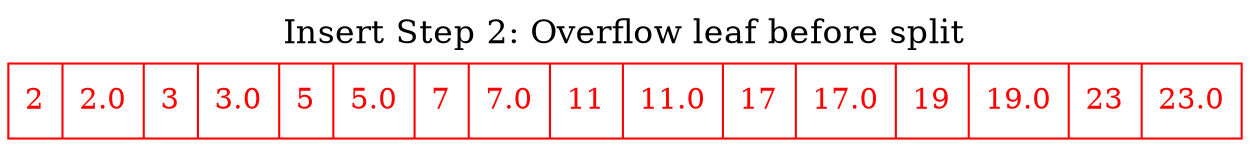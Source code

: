 digraph BPlusTree {
    node [shape=record];
    label = "Insert Step 2: Overflow leaf before split";
    labelloc = "top";
    fontsize = 16;
    Leaf0 [label="<f0> 2 | 2.0 | <f1> 3 | 3.0 | <f2> 5 | 5.0 | <f3> 7 | 7.0 | <f4> 11 | 11.0 | <f5> 17 | 17.0 | <f6> 19 | 19.0 | <f7> 23 | 23.0", color=red, fontcolor=red];
}

